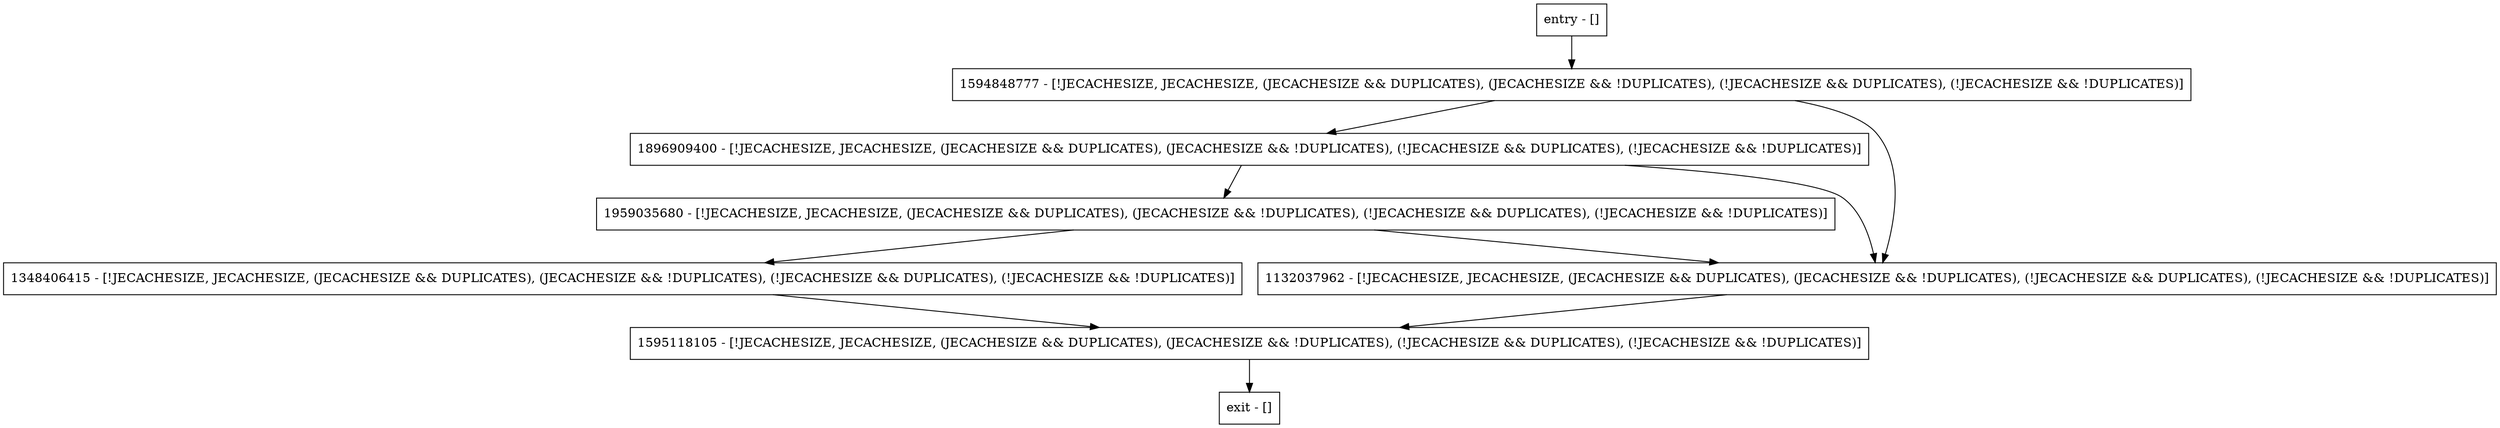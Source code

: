 digraph shouldEmbedLN {
node [shape=record];
1348406415 [label="1348406415 - [!JECACHESIZE, JECACHESIZE, (JECACHESIZE && DUPLICATES), (JECACHESIZE && !DUPLICATES), (!JECACHESIZE && DUPLICATES), (!JECACHESIZE && !DUPLICATES)]"];
entry [label="entry - []"];
exit [label="exit - []"];
1959035680 [label="1959035680 - [!JECACHESIZE, JECACHESIZE, (JECACHESIZE && DUPLICATES), (JECACHESIZE && !DUPLICATES), (!JECACHESIZE && DUPLICATES), (!JECACHESIZE && !DUPLICATES)]"];
1896909400 [label="1896909400 - [!JECACHESIZE, JECACHESIZE, (JECACHESIZE && DUPLICATES), (JECACHESIZE && !DUPLICATES), (!JECACHESIZE && DUPLICATES), (!JECACHESIZE && !DUPLICATES)]"];
1132037962 [label="1132037962 - [!JECACHESIZE, JECACHESIZE, (JECACHESIZE && DUPLICATES), (JECACHESIZE && !DUPLICATES), (!JECACHESIZE && DUPLICATES), (!JECACHESIZE && !DUPLICATES)]"];
1594848777 [label="1594848777 - [!JECACHESIZE, JECACHESIZE, (JECACHESIZE && DUPLICATES), (JECACHESIZE && !DUPLICATES), (!JECACHESIZE && DUPLICATES), (!JECACHESIZE && !DUPLICATES)]"];
1595118105 [label="1595118105 - [!JECACHESIZE, JECACHESIZE, (JECACHESIZE && DUPLICATES), (JECACHESIZE && !DUPLICATES), (!JECACHESIZE && DUPLICATES), (!JECACHESIZE && !DUPLICATES)]"];
entry;
exit;
1348406415 -> 1595118105;
entry -> 1594848777;
1959035680 -> 1348406415;
1959035680 -> 1132037962;
1896909400 -> 1959035680;
1896909400 -> 1132037962;
1132037962 -> 1595118105;
1594848777 -> 1896909400;
1594848777 -> 1132037962;
1595118105 -> exit;
}
